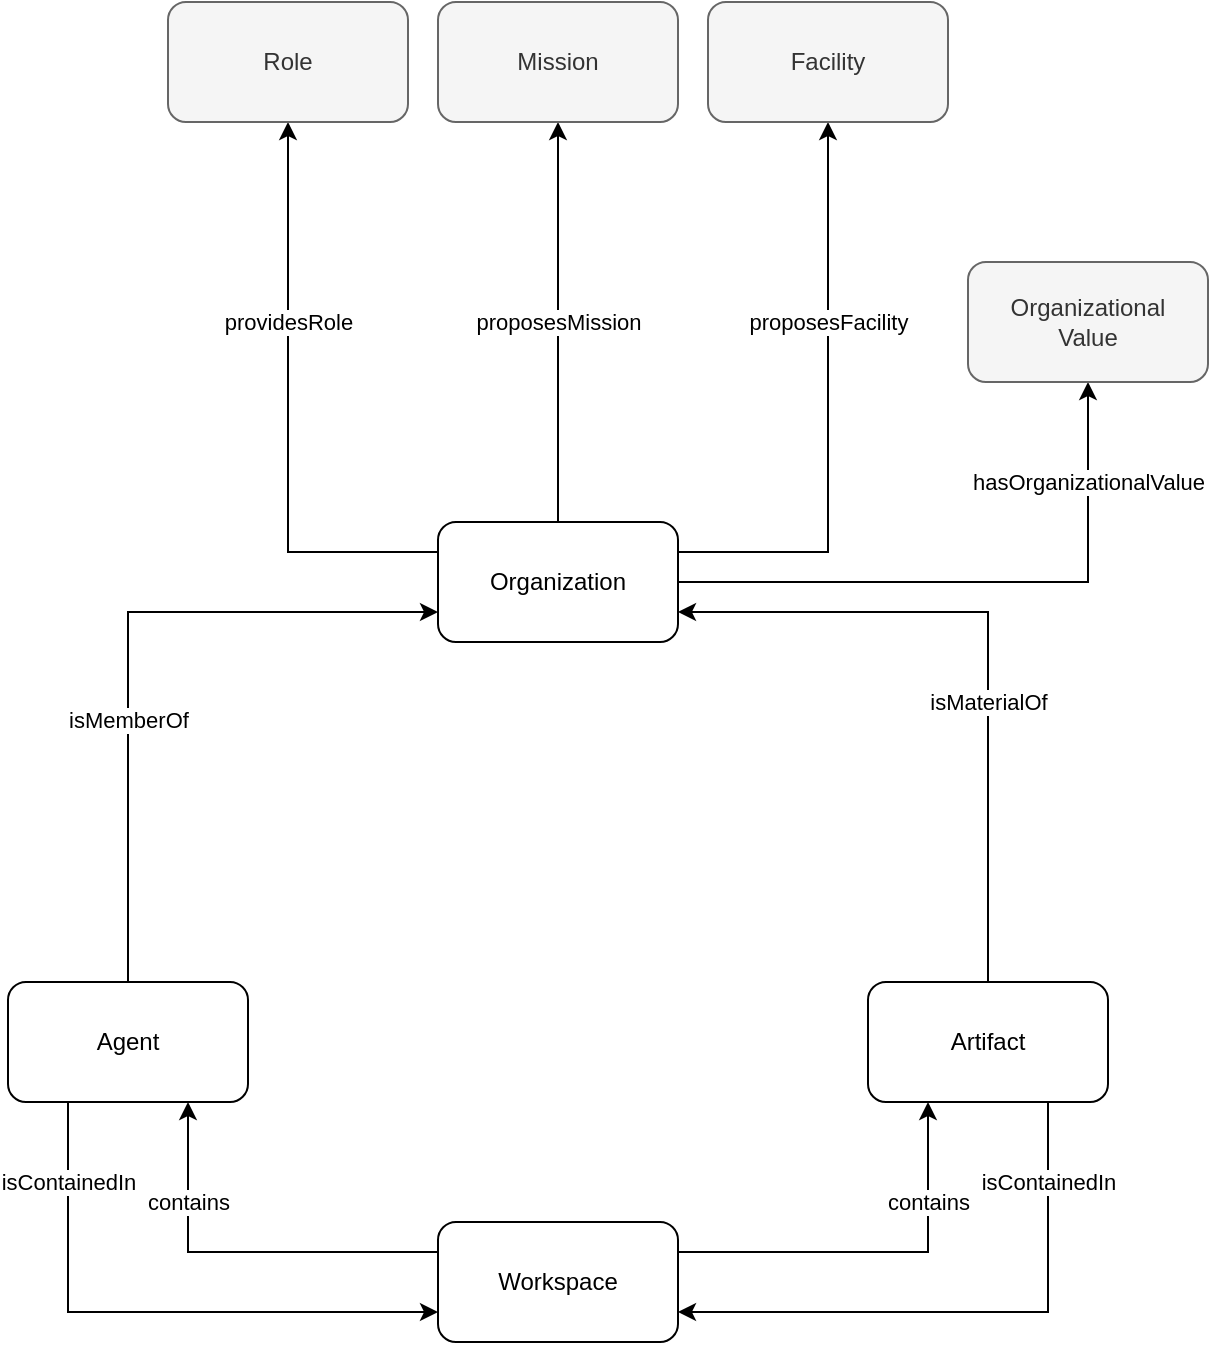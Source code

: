 <mxfile version="21.3.2" type="device">
  <diagram id="Hftg7XpmBdPemrGdbaYa" name="Creating an Organization">
    <mxGraphModel dx="1399" dy="782" grid="1" gridSize="10" guides="1" tooltips="1" connect="1" arrows="1" fold="1" page="1" pageScale="1" pageWidth="850" pageHeight="1100" math="0" shadow="0">
      <root>
        <mxCell id="0" />
        <mxCell id="1" parent="0" />
        <mxCell id="vDsW0doGWwFkd0GuW18r-3" value="providesRole" style="rounded=0;orthogonalLoop=1;jettySize=auto;html=1;entryX=0.5;entryY=1;entryDx=0;entryDy=0;exitX=0;exitY=0.25;exitDx=0;exitDy=0;edgeStyle=orthogonalEdgeStyle;" parent="1" source="vDsW0doGWwFkd0GuW18r-8" target="vDsW0doGWwFkd0GuW18r-9" edge="1">
          <mxGeometry x="0.31" relative="1" as="geometry">
            <mxPoint x="540" y="410" as="sourcePoint" />
            <mxPoint x="120" y="310" as="targetPoint" />
            <mxPoint as="offset" />
          </mxGeometry>
        </mxCell>
        <mxCell id="vDsW0doGWwFkd0GuW18r-4" value="proposesMission" style="edgeStyle=orthogonalEdgeStyle;rounded=0;orthogonalLoop=1;jettySize=auto;html=1;exitX=0.5;exitY=0;exitDx=0;exitDy=0;entryX=0.5;entryY=1;entryDx=0;entryDy=0;" parent="1" source="vDsW0doGWwFkd0GuW18r-8" target="vDsW0doGWwFkd0GuW18r-14" edge="1">
          <mxGeometry relative="1" as="geometry">
            <mxPoint x="630" y="310" as="targetPoint" />
          </mxGeometry>
        </mxCell>
        <mxCell id="vDsW0doGWwFkd0GuW18r-35" value="proposesFacility" style="edgeStyle=orthogonalEdgeStyle;rounded=0;orthogonalLoop=1;jettySize=auto;html=1;exitX=1;exitY=0.25;exitDx=0;exitDy=0;entryX=0.5;entryY=1;entryDx=0;entryDy=0;startArrow=none;startFill=0;endArrow=classic;endFill=1;" parent="1" source="vDsW0doGWwFkd0GuW18r-8" target="vDsW0doGWwFkd0GuW18r-34" edge="1">
          <mxGeometry x="0.31" relative="1" as="geometry">
            <mxPoint as="offset" />
          </mxGeometry>
        </mxCell>
        <mxCell id="rsHu1KBhwNb1T1KTiRwQ-3" value="" style="rounded=0;orthogonalLoop=1;jettySize=auto;html=1;exitX=1;exitY=0.5;exitDx=0;exitDy=0;entryX=0.5;entryY=1;entryDx=0;entryDy=0;edgeStyle=orthogonalEdgeStyle;" parent="1" source="vDsW0doGWwFkd0GuW18r-8" target="rsHu1KBhwNb1T1KTiRwQ-2" edge="1">
          <mxGeometry relative="1" as="geometry">
            <Array as="points">
              <mxPoint x="700" y="510" />
            </Array>
          </mxGeometry>
        </mxCell>
        <mxCell id="Tn_fpq9AzMem9FeuLkoS-1" value="hasOrganizationalValue" style="edgeLabel;html=1;align=center;verticalAlign=middle;resizable=0;points=[];" vertex="1" connectable="0" parent="rsHu1KBhwNb1T1KTiRwQ-3">
          <mxGeometry x="0.411" y="2" relative="1" as="geometry">
            <mxPoint x="2" y="-40" as="offset" />
          </mxGeometry>
        </mxCell>
        <mxCell id="vDsW0doGWwFkd0GuW18r-8" value="Organization" style="rounded=1;whiteSpace=wrap;html=1;" parent="1" vertex="1">
          <mxGeometry x="375" y="480" width="120" height="60" as="geometry" />
        </mxCell>
        <mxCell id="vDsW0doGWwFkd0GuW18r-9" value="Role" style="rounded=1;whiteSpace=wrap;html=1;fillColor=#f5f5f5;fontColor=#333333;strokeColor=#666666;" parent="1" vertex="1">
          <mxGeometry x="240" y="220" width="120" height="60" as="geometry" />
        </mxCell>
        <mxCell id="vDsW0doGWwFkd0GuW18r-14" value="Mission" style="rounded=1;whiteSpace=wrap;html=1;fillColor=#f5f5f5;fontColor=#333333;strokeColor=#666666;" parent="1" vertex="1">
          <mxGeometry x="375" y="220" width="120" height="60" as="geometry" />
        </mxCell>
        <mxCell id="PsdqnGd09O0YIoFwHvdC-3" value="isMemberOf" style="edgeStyle=orthogonalEdgeStyle;rounded=0;orthogonalLoop=1;jettySize=auto;html=1;exitX=0.5;exitY=0;exitDx=0;exitDy=0;entryX=0;entryY=0.75;entryDx=0;entryDy=0;" parent="1" source="vDsW0doGWwFkd0GuW18r-18" target="vDsW0doGWwFkd0GuW18r-8" edge="1">
          <mxGeometry x="-0.226" relative="1" as="geometry">
            <mxPoint as="offset" />
          </mxGeometry>
        </mxCell>
        <mxCell id="oA8g0WTa0_IgwxJO5aAl-2" value="isContainedIn" style="edgeStyle=orthogonalEdgeStyle;rounded=0;orthogonalLoop=1;jettySize=auto;html=1;exitX=0.25;exitY=1;exitDx=0;exitDy=0;entryX=0;entryY=0.75;entryDx=0;entryDy=0;" parent="1" source="vDsW0doGWwFkd0GuW18r-18" target="oA8g0WTa0_IgwxJO5aAl-1" edge="1">
          <mxGeometry x="-0.724" relative="1" as="geometry">
            <mxPoint as="offset" />
          </mxGeometry>
        </mxCell>
        <mxCell id="vDsW0doGWwFkd0GuW18r-18" value="Agent" style="rounded=1;whiteSpace=wrap;html=1;" parent="1" vertex="1">
          <mxGeometry x="160" y="710" width="120" height="60" as="geometry" />
        </mxCell>
        <mxCell id="JFMTd-KOQ6tuwoShfQSO-2" value="isMaterialOf" style="edgeStyle=orthogonalEdgeStyle;rounded=0;orthogonalLoop=1;jettySize=auto;html=1;exitX=0.5;exitY=0;exitDx=0;exitDy=0;entryX=1;entryY=0.75;entryDx=0;entryDy=0;" parent="1" source="vDsW0doGWwFkd0GuW18r-22" target="vDsW0doGWwFkd0GuW18r-8" edge="1">
          <mxGeometry x="-0.174" relative="1" as="geometry">
            <mxPoint as="offset" />
          </mxGeometry>
        </mxCell>
        <mxCell id="oA8g0WTa0_IgwxJO5aAl-6" value="isContainedIn" style="edgeStyle=orthogonalEdgeStyle;rounded=0;orthogonalLoop=1;jettySize=auto;html=1;exitX=0.75;exitY=1;exitDx=0;exitDy=0;entryX=1;entryY=0.75;entryDx=0;entryDy=0;" parent="1" source="vDsW0doGWwFkd0GuW18r-22" target="oA8g0WTa0_IgwxJO5aAl-1" edge="1">
          <mxGeometry x="-0.724" relative="1" as="geometry">
            <mxPoint as="offset" />
          </mxGeometry>
        </mxCell>
        <mxCell id="vDsW0doGWwFkd0GuW18r-22" value="Artifact" style="rounded=1;whiteSpace=wrap;html=1;" parent="1" vertex="1">
          <mxGeometry x="590" y="710" width="120" height="60" as="geometry" />
        </mxCell>
        <mxCell id="vDsW0doGWwFkd0GuW18r-34" value="Facility" style="rounded=1;whiteSpace=wrap;html=1;fillColor=#f5f5f5;fontColor=#333333;strokeColor=#666666;" parent="1" vertex="1">
          <mxGeometry x="510" y="220" width="120" height="60" as="geometry" />
        </mxCell>
        <mxCell id="rsHu1KBhwNb1T1KTiRwQ-2" value="&lt;div&gt;Organizational&lt;/div&gt;&lt;div&gt;Value&lt;br&gt;&lt;/div&gt;" style="rounded=1;whiteSpace=wrap;html=1;fillColor=#f5f5f5;fontColor=#333333;strokeColor=#666666;" parent="1" vertex="1">
          <mxGeometry x="640" y="350" width="120" height="60" as="geometry" />
        </mxCell>
        <mxCell id="oA8g0WTa0_IgwxJO5aAl-4" value="contains" style="edgeStyle=orthogonalEdgeStyle;rounded=0;orthogonalLoop=1;jettySize=auto;html=1;exitX=0;exitY=0.25;exitDx=0;exitDy=0;entryX=0.75;entryY=1;entryDx=0;entryDy=0;" parent="1" source="oA8g0WTa0_IgwxJO5aAl-1" target="vDsW0doGWwFkd0GuW18r-18" edge="1">
          <mxGeometry x="0.5" relative="1" as="geometry">
            <mxPoint as="offset" />
          </mxGeometry>
        </mxCell>
        <mxCell id="oA8g0WTa0_IgwxJO5aAl-5" value="contains" style="edgeStyle=orthogonalEdgeStyle;rounded=0;orthogonalLoop=1;jettySize=auto;html=1;exitX=1;exitY=0.25;exitDx=0;exitDy=0;entryX=0.25;entryY=1;entryDx=0;entryDy=0;" parent="1" source="oA8g0WTa0_IgwxJO5aAl-1" target="vDsW0doGWwFkd0GuW18r-22" edge="1">
          <mxGeometry x="0.5" relative="1" as="geometry">
            <mxPoint as="offset" />
          </mxGeometry>
        </mxCell>
        <mxCell id="oA8g0WTa0_IgwxJO5aAl-1" value="Workspace" style="rounded=1;whiteSpace=wrap;html=1;" parent="1" vertex="1">
          <mxGeometry x="375" y="830" width="120" height="60" as="geometry" />
        </mxCell>
      </root>
    </mxGraphModel>
  </diagram>
</mxfile>
